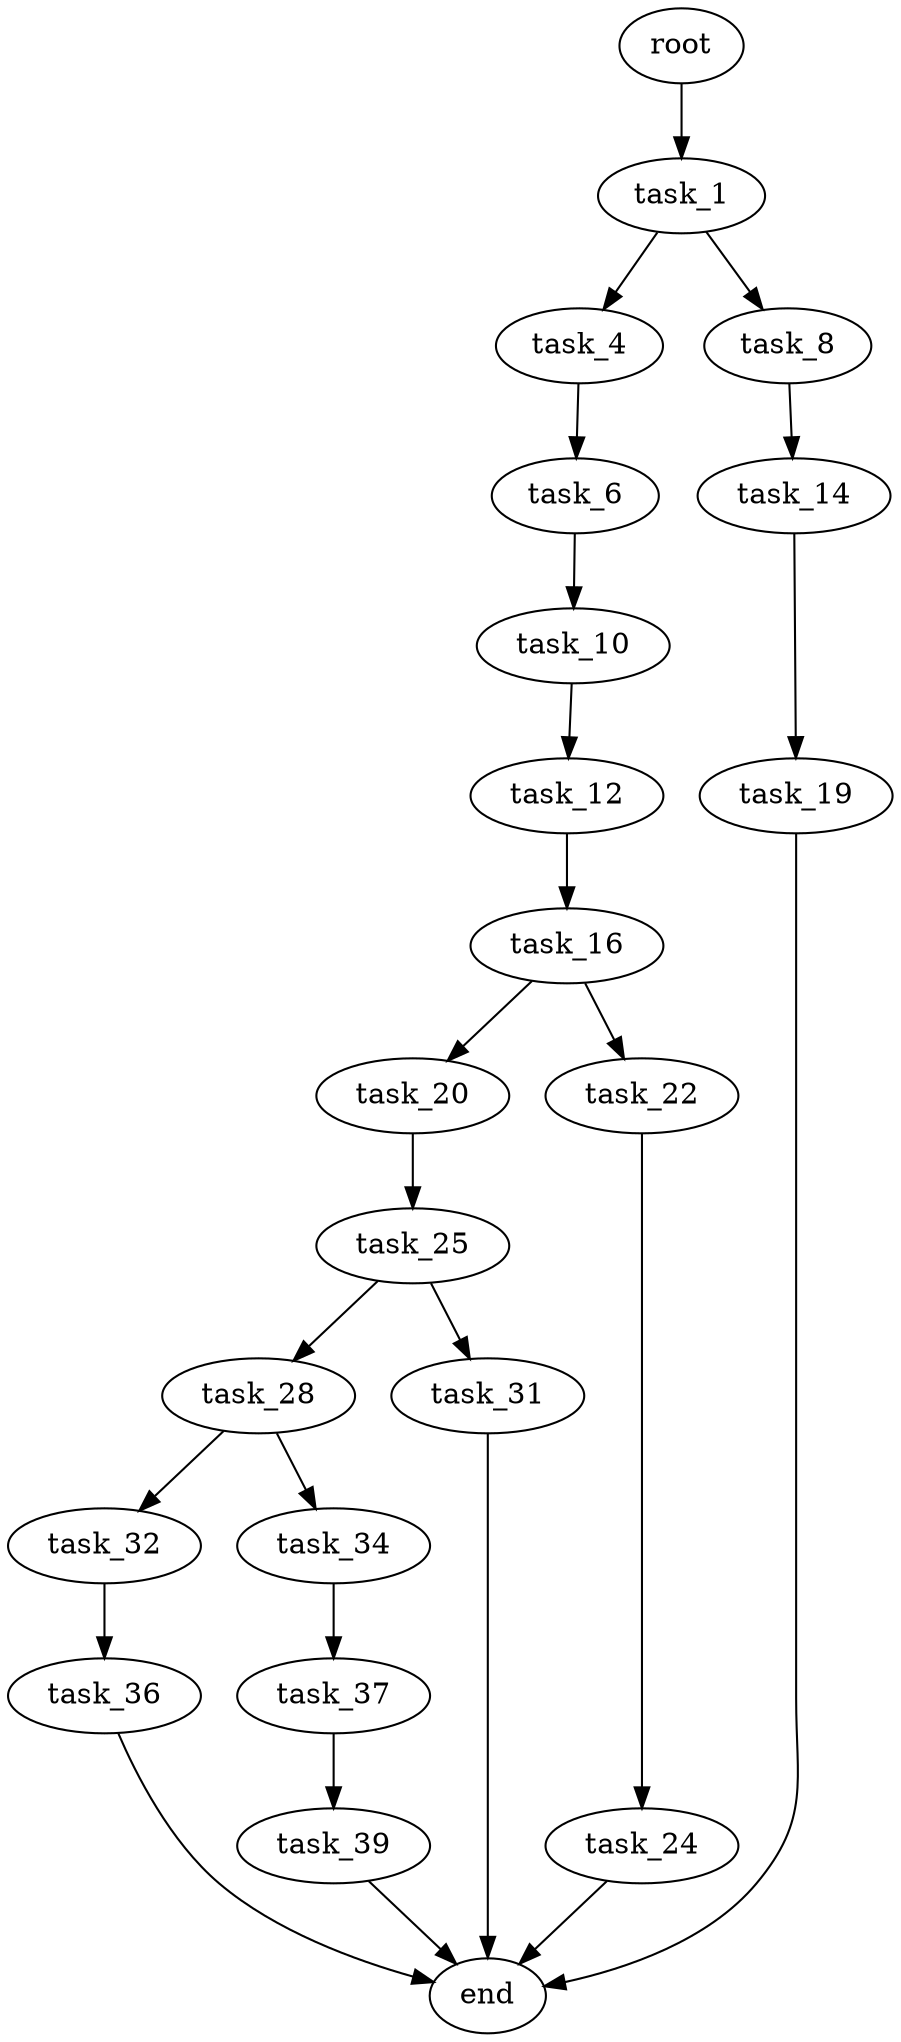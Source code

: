 digraph G {
  root [size="0.000000"];
  task_1 [size="12911798894.000000"];
  task_4 [size="28991029248.000000"];
  task_8 [size="9499300786.000000"];
  task_6 [size="4406544431.000000"];
  task_10 [size="28245840794.000000"];
  task_14 [size="937012224.000000"];
  task_12 [size="22866536872.000000"];
  task_16 [size="28991029248.000000"];
  task_19 [size="68719476736.000000"];
  task_20 [size="549755813888.000000"];
  task_22 [size="647026271314.000000"];
  end [size="0.000000"];
  task_25 [size="39717671499.000000"];
  task_24 [size="99011888513.000000"];
  task_28 [size="1727483084.000000"];
  task_31 [size="15348253389.000000"];
  task_32 [size="1073741824000.000000"];
  task_34 [size="28991029248.000000"];
  task_36 [size="28338460616.000000"];
  task_37 [size="8589934592.000000"];
  task_39 [size="12111182710.000000"];

  root -> task_1 [size="1.000000"];
  task_1 -> task_4 [size="301989888.000000"];
  task_1 -> task_8 [size="301989888.000000"];
  task_4 -> task_6 [size="75497472.000000"];
  task_8 -> task_14 [size="301989888.000000"];
  task_6 -> task_10 [size="75497472.000000"];
  task_10 -> task_12 [size="679477248.000000"];
  task_14 -> task_19 [size="33554432.000000"];
  task_12 -> task_16 [size="33554432.000000"];
  task_16 -> task_20 [size="75497472.000000"];
  task_16 -> task_22 [size="75497472.000000"];
  task_19 -> end [size="1.000000"];
  task_20 -> task_25 [size="536870912.000000"];
  task_22 -> task_24 [size="411041792.000000"];
  task_25 -> task_28 [size="33554432.000000"];
  task_25 -> task_31 [size="33554432.000000"];
  task_24 -> end [size="1.000000"];
  task_28 -> task_32 [size="33554432.000000"];
  task_28 -> task_34 [size="33554432.000000"];
  task_31 -> end [size="1.000000"];
  task_32 -> task_36 [size="838860800.000000"];
  task_34 -> task_37 [size="75497472.000000"];
  task_36 -> end [size="1.000000"];
  task_37 -> task_39 [size="33554432.000000"];
  task_39 -> end [size="1.000000"];
}

